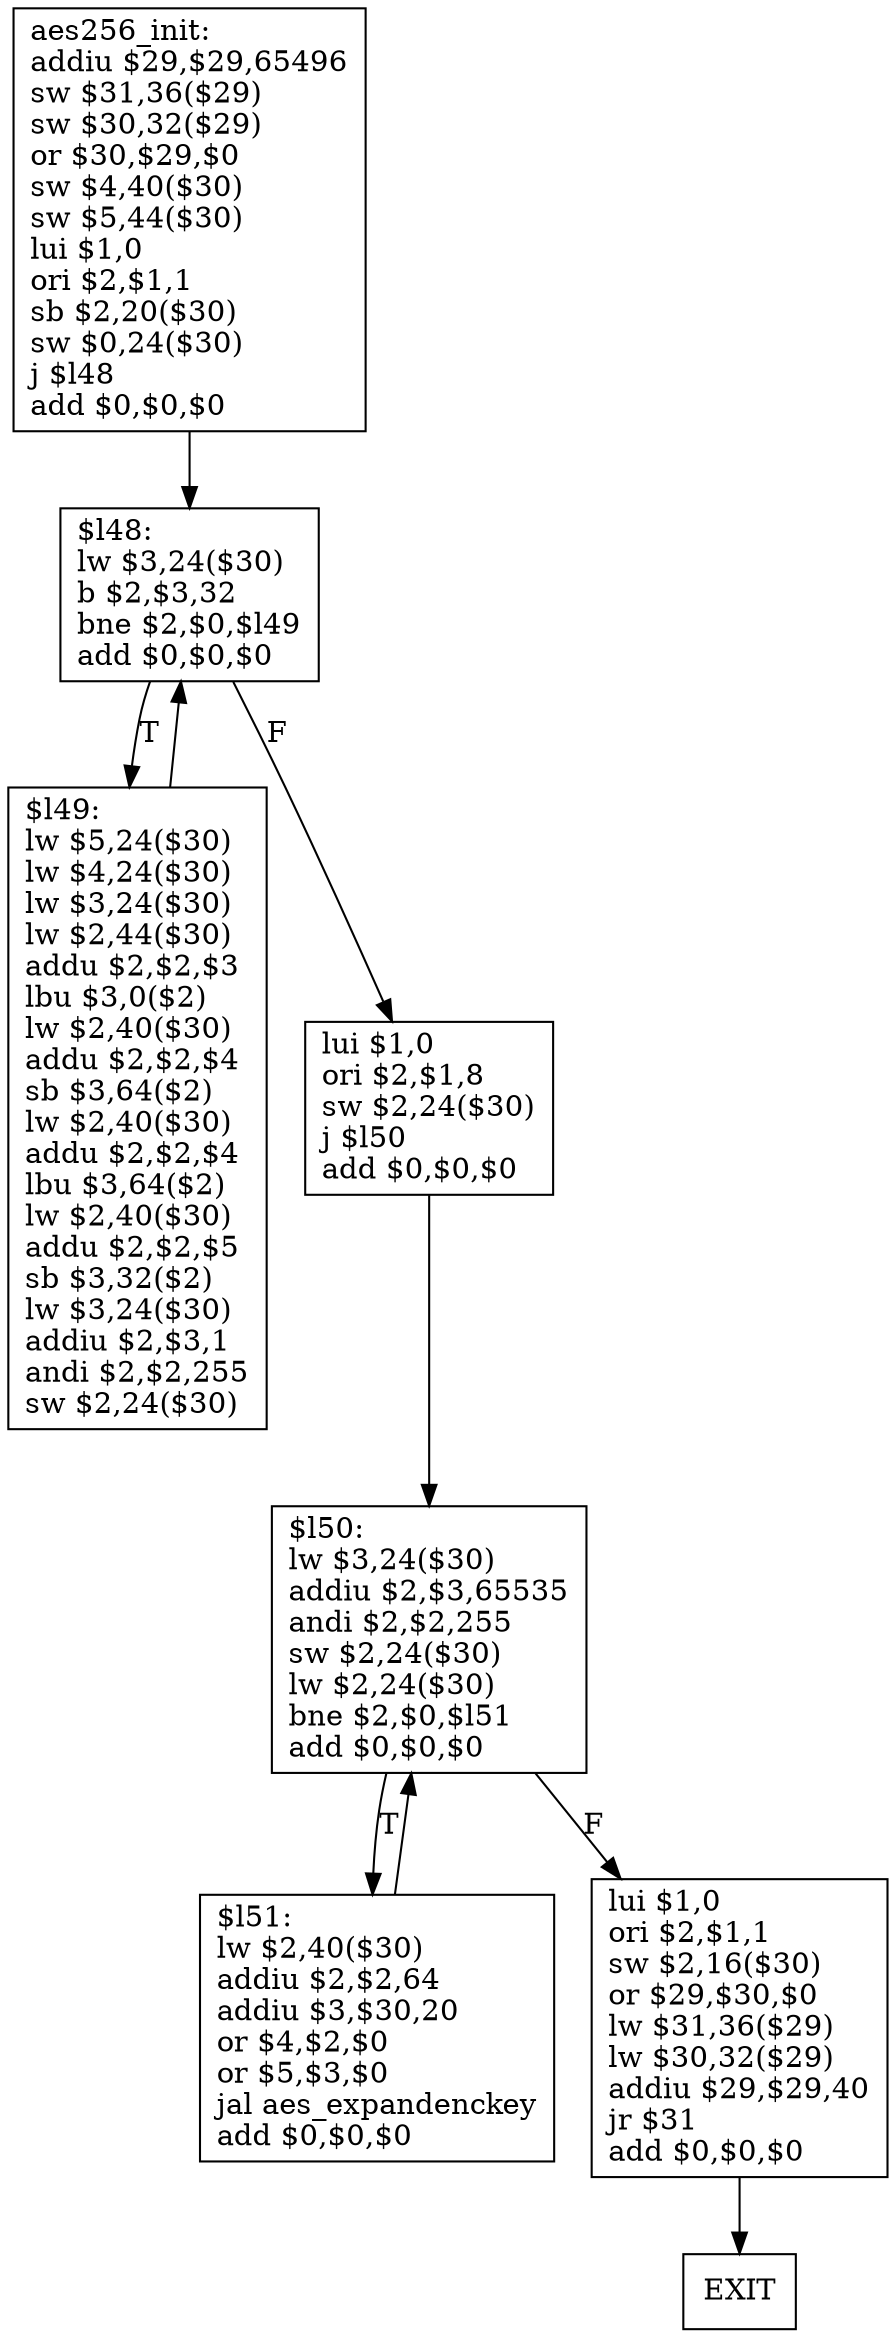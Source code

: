 digraph G1 {
node [shape = box];
BB0 [label = "aes256_init:\laddiu $29,$29,65496\lsw $31,36($29)\lsw $30,32($29)\lor $30,$29,$0\lsw $4,40($30)\lsw $5,44($30)\llui $1,0\lori $2,$1,1\lsb $2,20($30)\lsw $0,24($30)\lj $l48\ladd $0,$0,$0\l"] ;
BB0 -> BB2 [style = filled, label = ""];
BB2 [label = "$l48:\llw $3,24($30)\lb $2,$3,32\lbne $2,$0,$l49\ladd $0,$0,$0\l"] ;
BB2 -> BB1 [style = filled, label = "T"];
BB2 -> BB3[style = filled, label = "F"];
BB1 [label = "$l49:\llw $5,24($30)\llw $4,24($30)\llw $3,24($30)\llw $2,44($30)\laddu $2,$2,$3\llbu $3,0($2)\llw $2,40($30)\laddu $2,$2,$4\lsb $3,64($2)\llw $2,40($30)\laddu $2,$2,$4\llbu $3,64($2)\llw $2,40($30)\laddu $2,$2,$5\lsb $3,32($2)\llw $3,24($30)\laddiu $2,$3,1\landi $2,$2,255\lsw $2,24($30)\l"] ;
BB1 -> BB2 [style = filled, label = ""];
BB3 [label = "lui $1,0\lori $2,$1,8\lsw $2,24($30)\lj $l50\ladd $0,$0,$0\l"] ;
BB3 -> BB5 [style = filled, label = ""];
BB5 [label = "$l50:\llw $3,24($30)\laddiu $2,$3,65535\landi $2,$2,255\lsw $2,24($30)\llw $2,24($30)\lbne $2,$0,$l51\ladd $0,$0,$0\l"] ;
BB5 -> BB4 [style = filled, label = "T"];
BB5 -> BB6[style = filled, label = "F"];
BB4 [label = "$l51:\llw $2,40($30)\laddiu $2,$2,64\laddiu $3,$30,20\lor $4,$2,$0\lor $5,$3,$0\ljal aes_expandenckey\ladd $0,$0,$0\l"] ;
BB4 -> BB5 [style = filled, label = ""];
BB6 [label = "lui $1,0\lori $2,$1,1\lsw $2,16($30)\lor $29,$30,$0\llw $31,36($29)\llw $30,32($29)\laddiu $29,$29,40\ljr $31\ladd $0,$0,$0\l"] ;
BB6 -> EXIT  [style = filled, label = ""];
}

